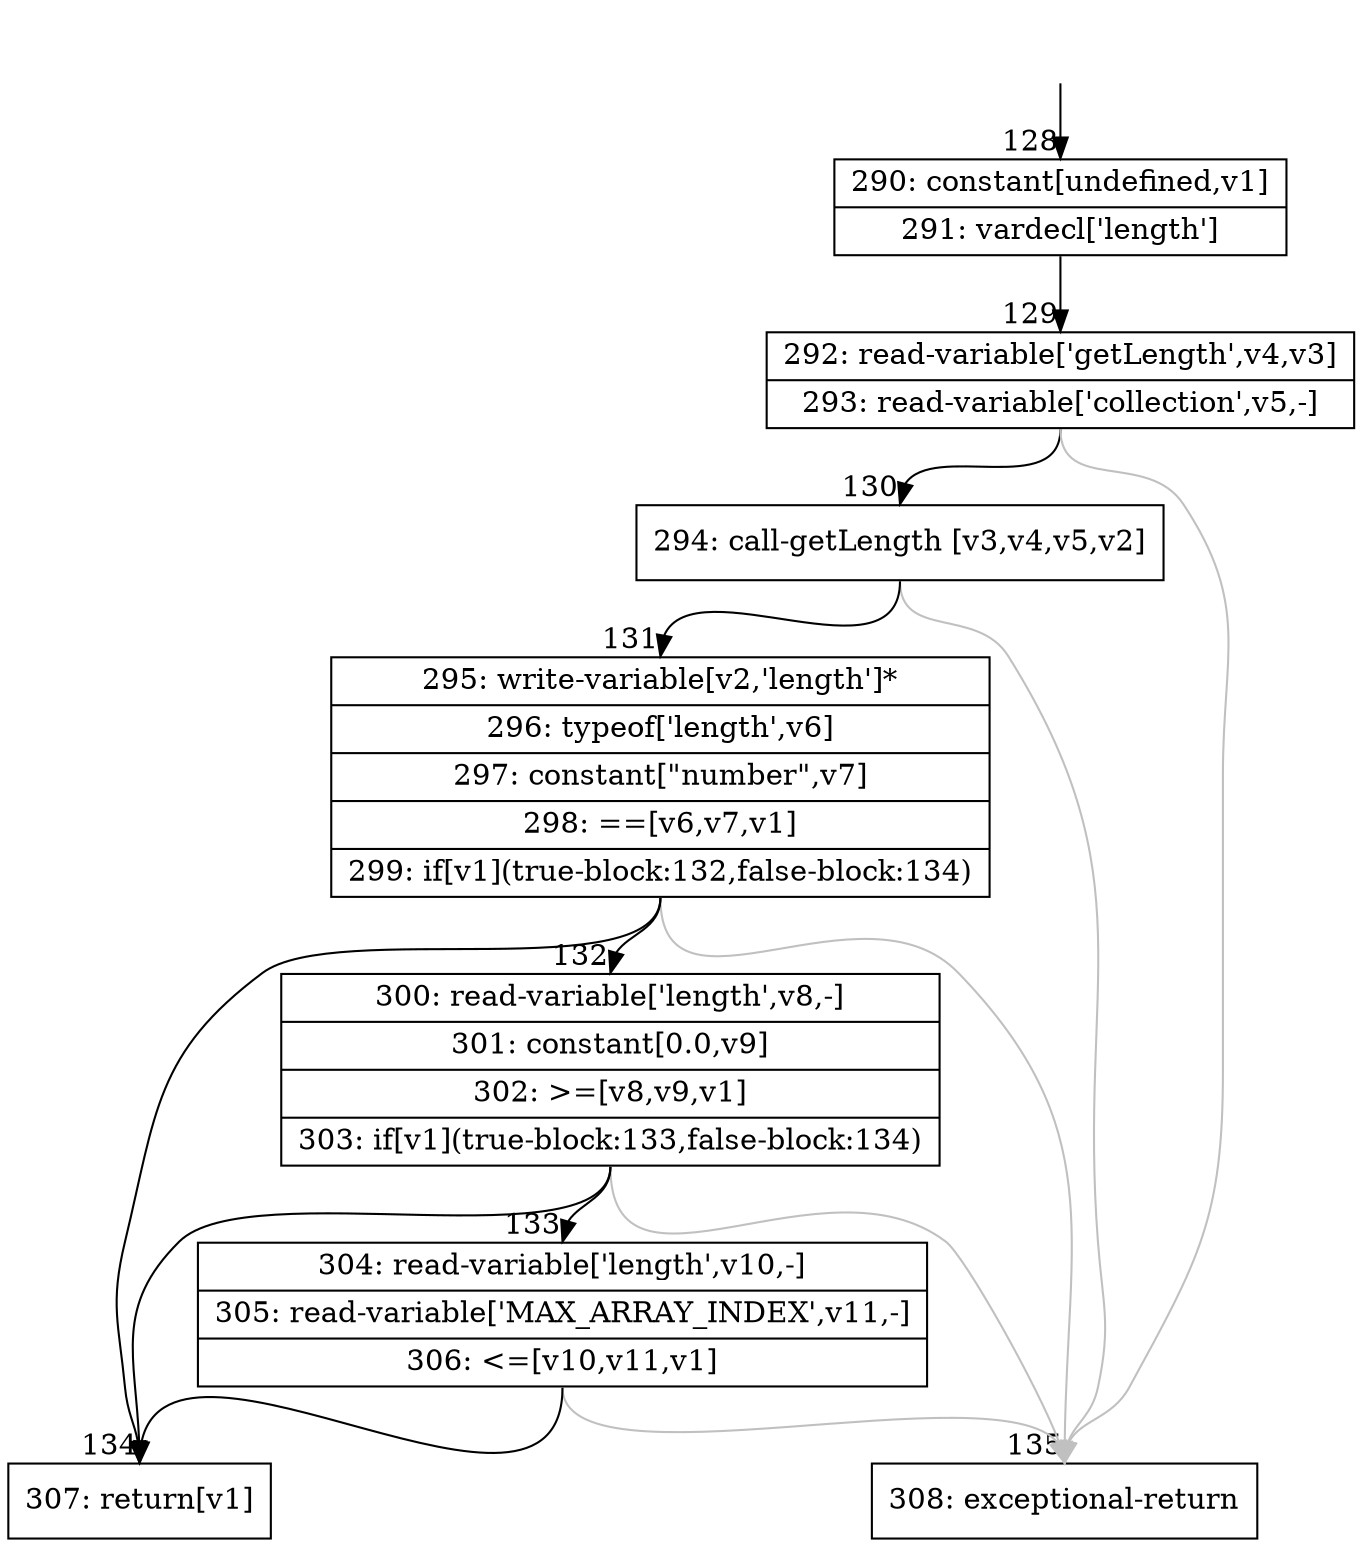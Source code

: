 digraph {
rankdir="TD"
BB_entry17[shape=none,label=""];
BB_entry17 -> BB128 [tailport=s, headport=n, headlabel="    128"]
BB128 [shape=record label="{290: constant[undefined,v1]|291: vardecl['length']}" ] 
BB128 -> BB129 [tailport=s, headport=n, headlabel="      129"]
BB129 [shape=record label="{292: read-variable['getLength',v4,v3]|293: read-variable['collection',v5,-]}" ] 
BB129 -> BB130 [tailport=s, headport=n, headlabel="      130"]
BB129 -> BB135 [tailport=s, headport=n, color=gray, headlabel="      135"]
BB130 [shape=record label="{294: call-getLength [v3,v4,v5,v2]}" ] 
BB130 -> BB131 [tailport=s, headport=n, headlabel="      131"]
BB130 -> BB135 [tailport=s, headport=n, color=gray]
BB131 [shape=record label="{295: write-variable[v2,'length']*|296: typeof['length',v6]|297: constant[\"number\",v7]|298: ==[v6,v7,v1]|299: if[v1](true-block:132,false-block:134)}" ] 
BB131 -> BB134 [tailport=s, headport=n, headlabel="      134"]
BB131 -> BB132 [tailport=s, headport=n, headlabel="      132"]
BB131 -> BB135 [tailport=s, headport=n, color=gray]
BB132 [shape=record label="{300: read-variable['length',v8,-]|301: constant[0.0,v9]|302: \>=[v8,v9,v1]|303: if[v1](true-block:133,false-block:134)}" ] 
BB132 -> BB134 [tailport=s, headport=n]
BB132 -> BB133 [tailport=s, headport=n, headlabel="      133"]
BB132 -> BB135 [tailport=s, headport=n, color=gray]
BB133 [shape=record label="{304: read-variable['length',v10,-]|305: read-variable['MAX_ARRAY_INDEX',v11,-]|306: \<=[v10,v11,v1]}" ] 
BB133 -> BB134 [tailport=s, headport=n]
BB133 -> BB135 [tailport=s, headport=n, color=gray]
BB134 [shape=record label="{307: return[v1]}" ] 
BB135 [shape=record label="{308: exceptional-return}" ] 
//#$~ 139
}
